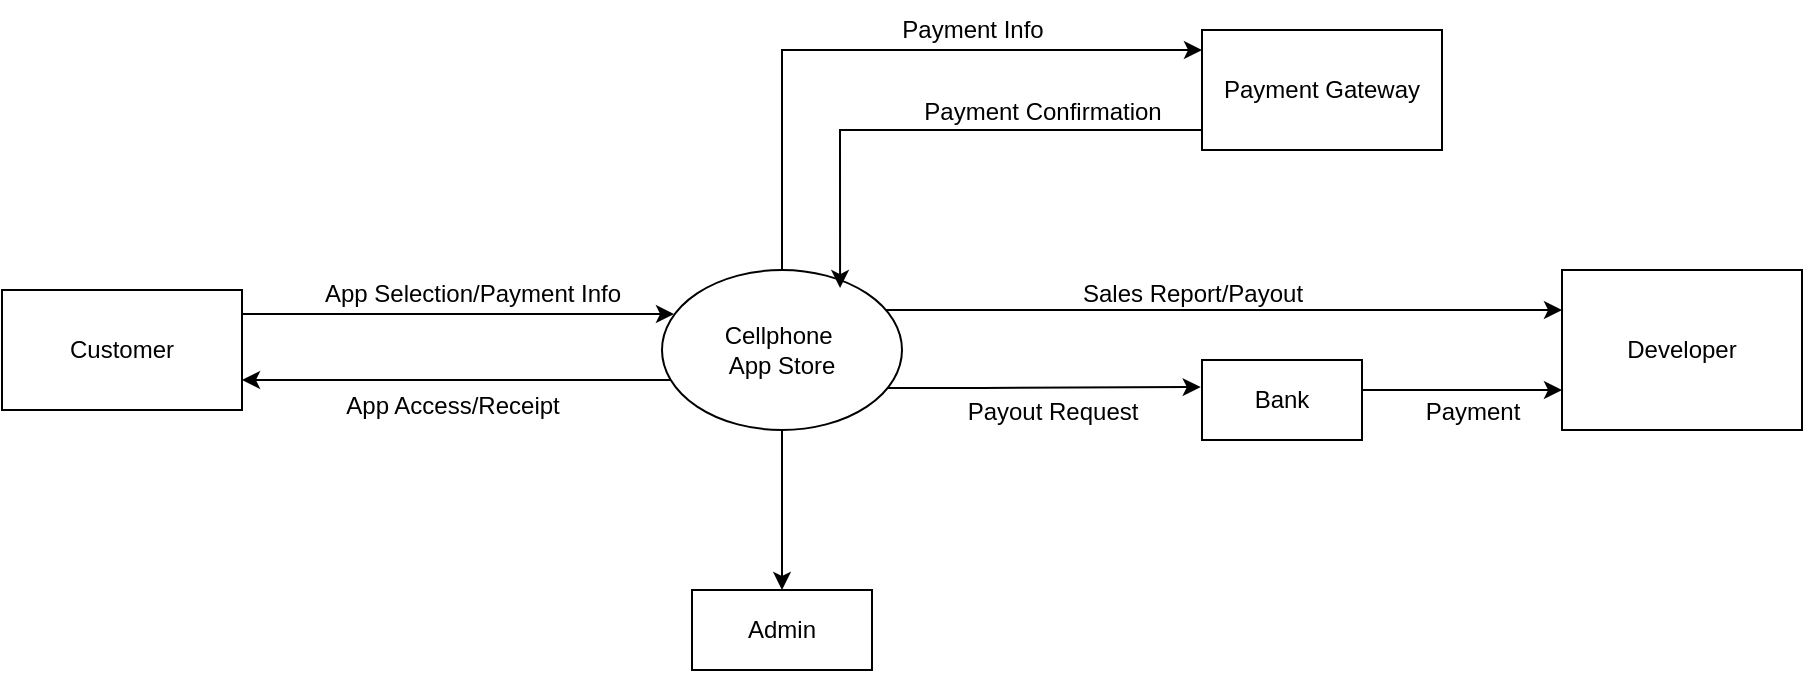 <mxfile version="26.1.1">
  <diagram name="Page-1" id="aCvU2aFQ2rOlorFZCYn7">
    <mxGraphModel dx="1434" dy="738" grid="1" gridSize="10" guides="1" tooltips="1" connect="1" arrows="1" fold="1" page="1" pageScale="1" pageWidth="850" pageHeight="1100" math="0" shadow="0">
      <root>
        <mxCell id="0" />
        <mxCell id="1" parent="0" />
        <mxCell id="EXhFWmHEFxY6u78AbXzw-3" value="" style="edgeStyle=orthogonalEdgeStyle;rounded=0;orthogonalLoop=1;jettySize=auto;html=1;" edge="1" parent="1" source="EXhFWmHEFxY6u78AbXzw-1" target="EXhFWmHEFxY6u78AbXzw-2">
          <mxGeometry relative="1" as="geometry">
            <Array as="points">
              <mxPoint x="420" y="230" />
            </Array>
          </mxGeometry>
        </mxCell>
        <mxCell id="EXhFWmHEFxY6u78AbXzw-12" style="edgeStyle=orthogonalEdgeStyle;rounded=0;orthogonalLoop=1;jettySize=auto;html=1;entryX=1;entryY=0.75;entryDx=0;entryDy=0;" edge="1" parent="1" source="EXhFWmHEFxY6u78AbXzw-1" target="EXhFWmHEFxY6u78AbXzw-4">
          <mxGeometry relative="1" as="geometry">
            <Array as="points">
              <mxPoint x="310" y="395" />
              <mxPoint x="310" y="395" />
            </Array>
          </mxGeometry>
        </mxCell>
        <mxCell id="EXhFWmHEFxY6u78AbXzw-20" style="edgeStyle=orthogonalEdgeStyle;rounded=0;orthogonalLoop=1;jettySize=auto;html=1;entryX=0;entryY=0.25;entryDx=0;entryDy=0;" edge="1" parent="1" source="EXhFWmHEFxY6u78AbXzw-1" target="EXhFWmHEFxY6u78AbXzw-18">
          <mxGeometry relative="1" as="geometry">
            <Array as="points">
              <mxPoint x="520" y="360" />
              <mxPoint x="520" y="360" />
            </Array>
          </mxGeometry>
        </mxCell>
        <mxCell id="EXhFWmHEFxY6u78AbXzw-22" style="edgeStyle=orthogonalEdgeStyle;rounded=0;orthogonalLoop=1;jettySize=auto;html=1;entryX=-0.008;entryY=0.338;entryDx=0;entryDy=0;entryPerimeter=0;" edge="1" parent="1" source="EXhFWmHEFxY6u78AbXzw-1" target="EXhFWmHEFxY6u78AbXzw-23">
          <mxGeometry relative="1" as="geometry">
            <mxPoint x="550" y="410" as="targetPoint" />
            <Array as="points">
              <mxPoint x="520" y="399" />
              <mxPoint x="520" y="399" />
            </Array>
          </mxGeometry>
        </mxCell>
        <mxCell id="EXhFWmHEFxY6u78AbXzw-30" value="" style="edgeStyle=orthogonalEdgeStyle;rounded=0;orthogonalLoop=1;jettySize=auto;html=1;entryX=0.5;entryY=0;entryDx=0;entryDy=0;exitX=0.5;exitY=1;exitDx=0;exitDy=0;" edge="1" parent="1" source="EXhFWmHEFxY6u78AbXzw-1" target="EXhFWmHEFxY6u78AbXzw-29">
          <mxGeometry relative="1" as="geometry" />
        </mxCell>
        <mxCell id="EXhFWmHEFxY6u78AbXzw-1" value="Cellphone&amp;nbsp;&lt;div&gt;App Store&lt;/div&gt;" style="ellipse;whiteSpace=wrap;html=1;" vertex="1" parent="1">
          <mxGeometry x="360" y="340" width="120" height="80" as="geometry" />
        </mxCell>
        <mxCell id="EXhFWmHEFxY6u78AbXzw-2" value="Payment Gateway" style="whiteSpace=wrap;html=1;" vertex="1" parent="1">
          <mxGeometry x="630" y="220" width="120" height="60" as="geometry" />
        </mxCell>
        <mxCell id="EXhFWmHEFxY6u78AbXzw-4" value="Customer" style="whiteSpace=wrap;html=1;" vertex="1" parent="1">
          <mxGeometry x="30" y="350" width="120" height="60" as="geometry" />
        </mxCell>
        <mxCell id="EXhFWmHEFxY6u78AbXzw-6" value="App Selection/&lt;span style=&quot;background-color: transparent; color: light-dark(rgb(0, 0, 0), rgb(255, 255, 255));&quot;&gt;Payment Info&lt;/span&gt;" style="text;html=1;align=center;verticalAlign=middle;resizable=0;points=[];autosize=1;strokeColor=none;fillColor=none;" vertex="1" parent="1">
          <mxGeometry x="180" y="337" width="170" height="30" as="geometry" />
        </mxCell>
        <mxCell id="EXhFWmHEFxY6u78AbXzw-9" value="App Access/Receipt" style="text;html=1;align=center;verticalAlign=middle;resizable=0;points=[];autosize=1;strokeColor=none;fillColor=none;" vertex="1" parent="1">
          <mxGeometry x="190" y="393" width="130" height="30" as="geometry" />
        </mxCell>
        <mxCell id="EXhFWmHEFxY6u78AbXzw-13" style="edgeStyle=orthogonalEdgeStyle;rounded=0;orthogonalLoop=1;jettySize=auto;html=1;entryX=0.05;entryY=0.275;entryDx=0;entryDy=0;entryPerimeter=0;" edge="1" parent="1">
          <mxGeometry relative="1" as="geometry">
            <mxPoint x="150" y="362" as="sourcePoint" />
            <mxPoint x="366" y="362" as="targetPoint" />
            <Array as="points">
              <mxPoint x="200" y="362" />
              <mxPoint x="200" y="362" />
            </Array>
          </mxGeometry>
        </mxCell>
        <mxCell id="EXhFWmHEFxY6u78AbXzw-14" value="Payment Info" style="text;html=1;align=center;verticalAlign=middle;resizable=0;points=[];autosize=1;strokeColor=none;fillColor=none;" vertex="1" parent="1">
          <mxGeometry x="470" y="205" width="90" height="30" as="geometry" />
        </mxCell>
        <mxCell id="EXhFWmHEFxY6u78AbXzw-15" style="edgeStyle=orthogonalEdgeStyle;rounded=0;orthogonalLoop=1;jettySize=auto;html=1;entryX=0.742;entryY=0.113;entryDx=0;entryDy=0;entryPerimeter=0;" edge="1" parent="1" source="EXhFWmHEFxY6u78AbXzw-2" target="EXhFWmHEFxY6u78AbXzw-1">
          <mxGeometry relative="1" as="geometry">
            <Array as="points">
              <mxPoint x="449" y="270" />
            </Array>
          </mxGeometry>
        </mxCell>
        <mxCell id="EXhFWmHEFxY6u78AbXzw-16" value="Payment Confirmation" style="text;html=1;align=center;verticalAlign=middle;resizable=0;points=[];autosize=1;strokeColor=none;fillColor=none;" vertex="1" parent="1">
          <mxGeometry x="480" y="246" width="140" height="30" as="geometry" />
        </mxCell>
        <mxCell id="EXhFWmHEFxY6u78AbXzw-18" value="Developer" style="rounded=0;whiteSpace=wrap;html=1;" vertex="1" parent="1">
          <mxGeometry x="810" y="340" width="120" height="80" as="geometry" />
        </mxCell>
        <mxCell id="EXhFWmHEFxY6u78AbXzw-21" value="Sales Report/Payout" style="text;html=1;align=center;verticalAlign=middle;resizable=0;points=[];autosize=1;strokeColor=none;fillColor=none;" vertex="1" parent="1">
          <mxGeometry x="560" y="337" width="130" height="30" as="geometry" />
        </mxCell>
        <mxCell id="EXhFWmHEFxY6u78AbXzw-26" style="edgeStyle=orthogonalEdgeStyle;rounded=0;orthogonalLoop=1;jettySize=auto;html=1;exitX=1;exitY=0.5;exitDx=0;exitDy=0;entryX=0;entryY=0.75;entryDx=0;entryDy=0;" edge="1" parent="1" source="EXhFWmHEFxY6u78AbXzw-23" target="EXhFWmHEFxY6u78AbXzw-18">
          <mxGeometry relative="1" as="geometry">
            <Array as="points">
              <mxPoint x="710" y="400" />
            </Array>
          </mxGeometry>
        </mxCell>
        <mxCell id="EXhFWmHEFxY6u78AbXzw-23" value="Bank" style="rounded=0;whiteSpace=wrap;html=1;" vertex="1" parent="1">
          <mxGeometry x="630" y="385" width="80" height="40" as="geometry" />
        </mxCell>
        <mxCell id="EXhFWmHEFxY6u78AbXzw-25" value="Payout Request" style="text;html=1;align=center;verticalAlign=middle;resizable=0;points=[];autosize=1;strokeColor=none;fillColor=none;" vertex="1" parent="1">
          <mxGeometry x="500" y="396" width="110" height="30" as="geometry" />
        </mxCell>
        <mxCell id="EXhFWmHEFxY6u78AbXzw-27" value="Payment" style="text;html=1;align=center;verticalAlign=middle;resizable=0;points=[];autosize=1;strokeColor=none;fillColor=none;" vertex="1" parent="1">
          <mxGeometry x="730" y="396" width="70" height="30" as="geometry" />
        </mxCell>
        <mxCell id="EXhFWmHEFxY6u78AbXzw-29" value="Admin" style="whiteSpace=wrap;html=1;" vertex="1" parent="1">
          <mxGeometry x="375" y="500" width="90" height="40" as="geometry" />
        </mxCell>
      </root>
    </mxGraphModel>
  </diagram>
</mxfile>
